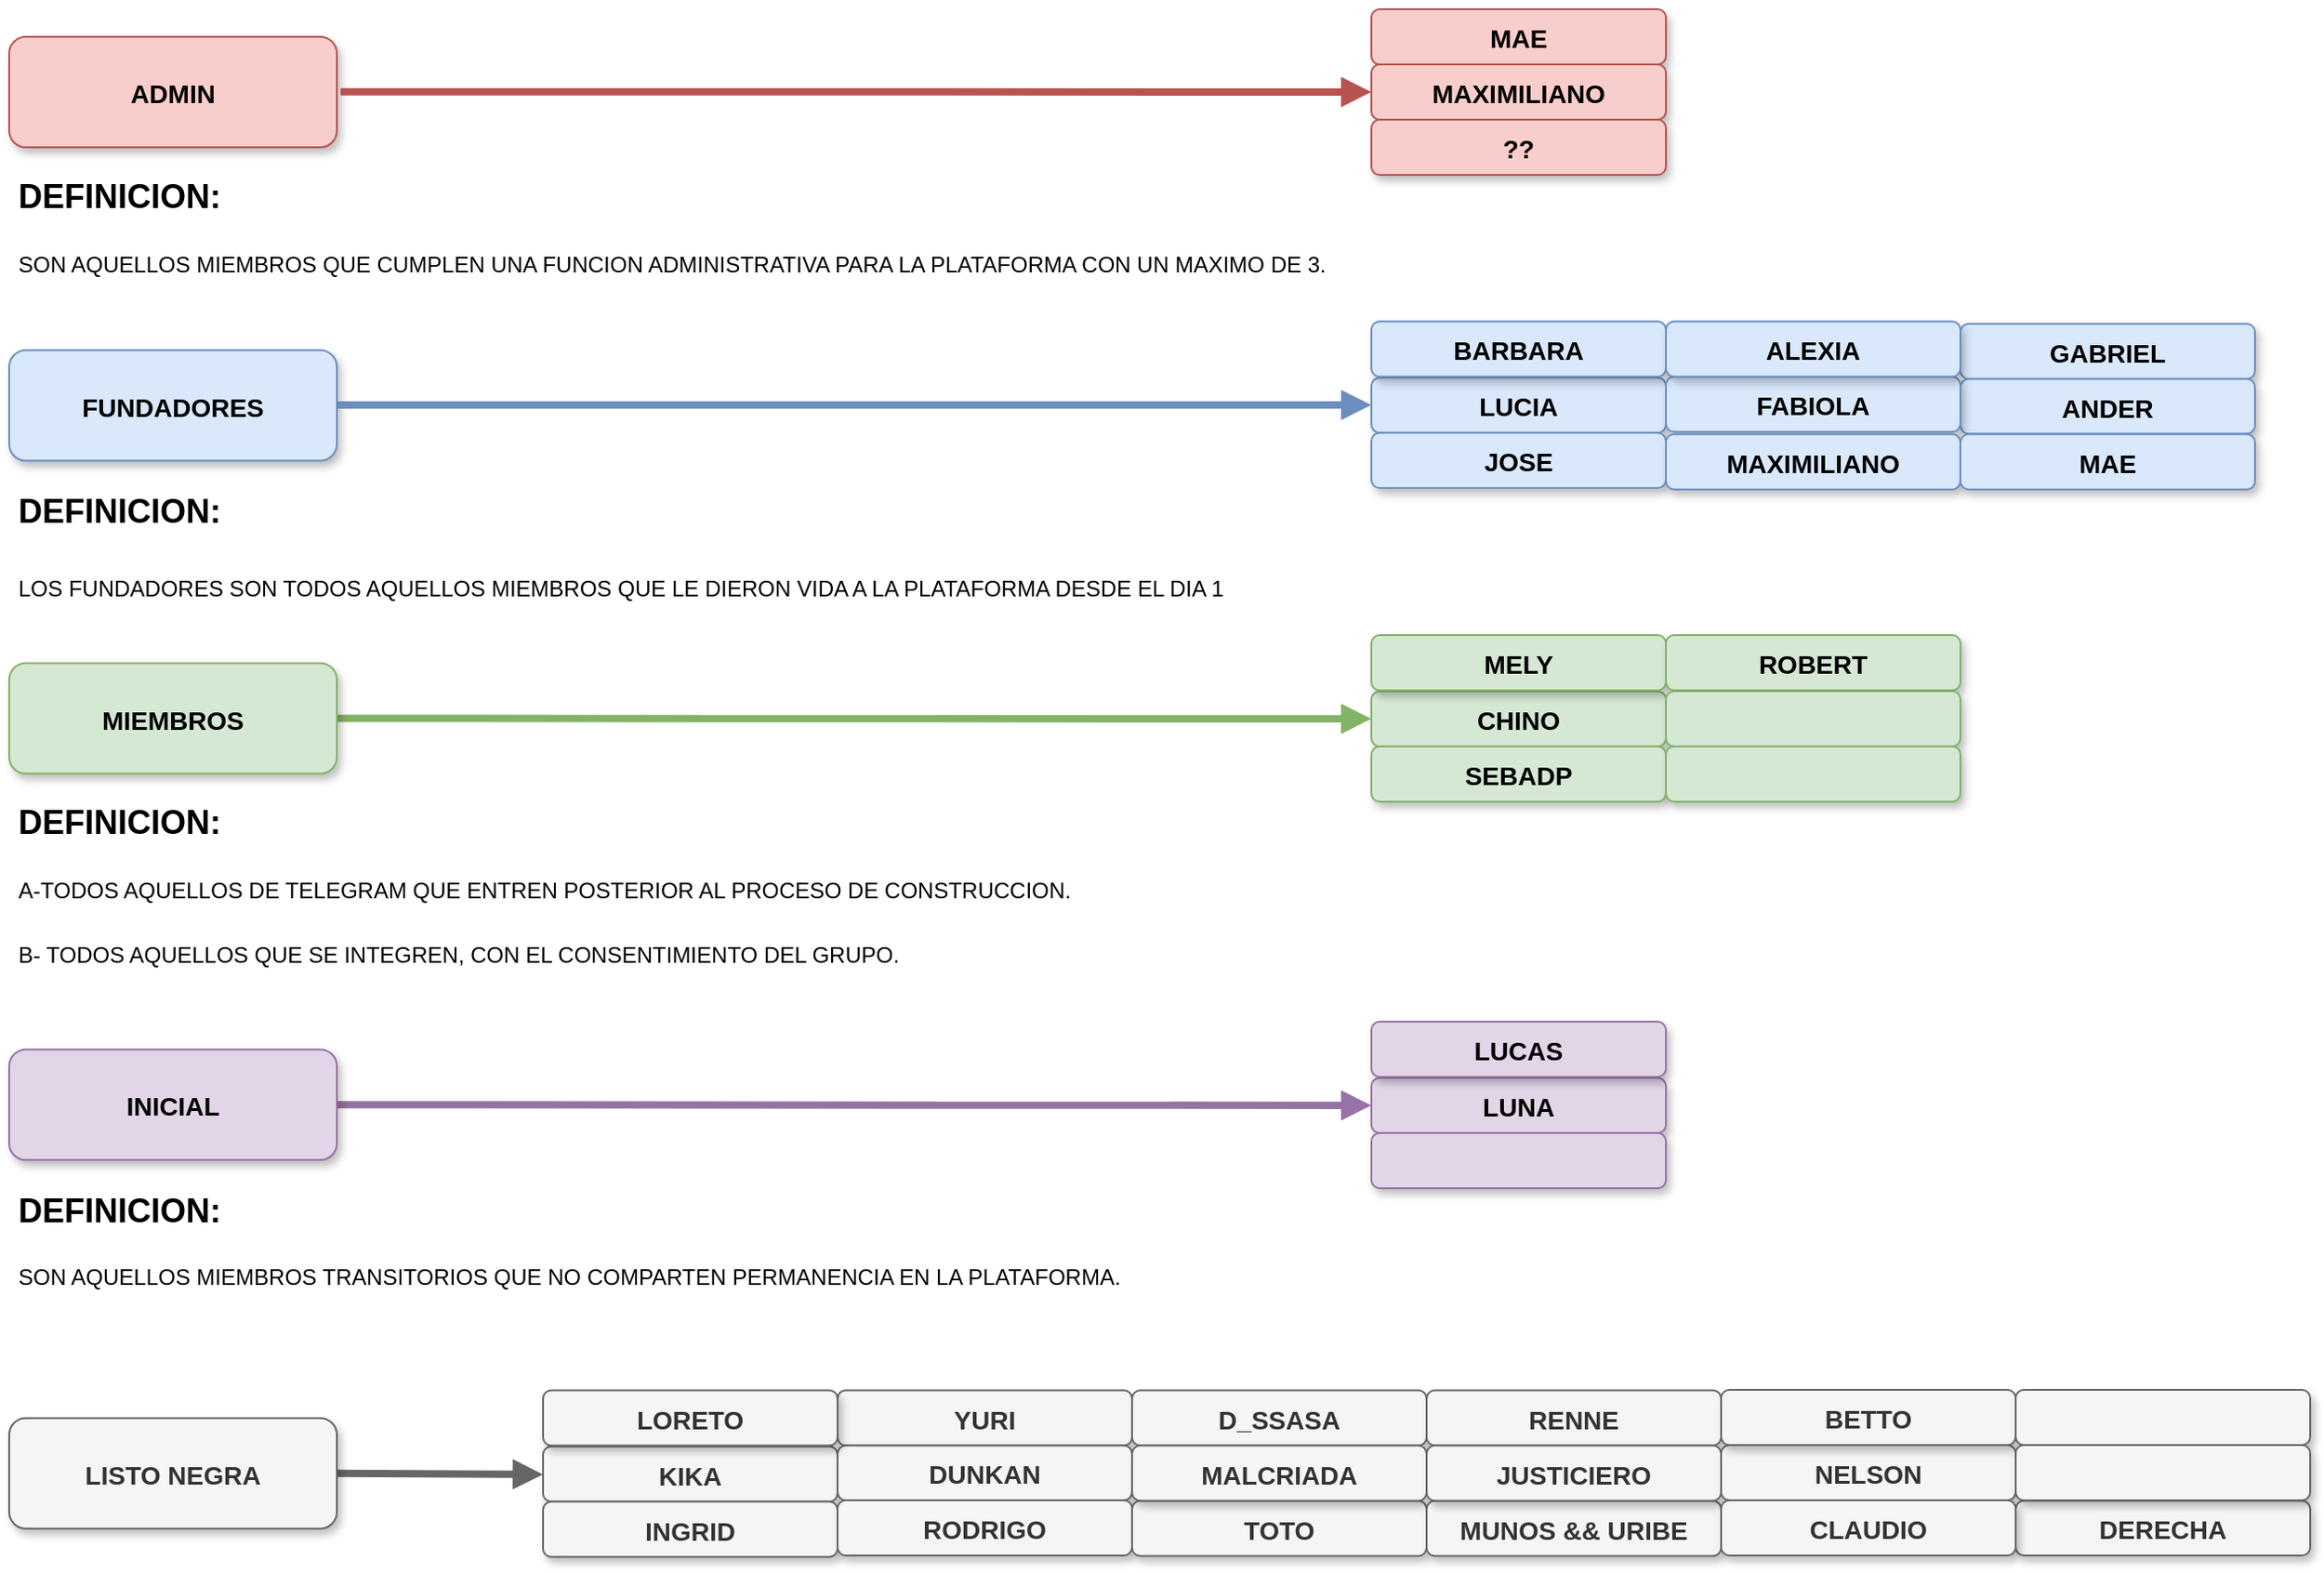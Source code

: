 <mxfile version="21.7.2" type="github">
  <diagram name="Page-1" id="97916047-d0de-89f5-080d-49f4d83e522f">
    <mxGraphModel dx="2143" dy="1166" grid="1" gridSize="10" guides="1" tooltips="1" connect="1" arrows="1" fold="1" page="1" pageScale="1.5" pageWidth="1169" pageHeight="827" background="none" math="0" shadow="0">
      <root>
        <mxCell id="0" />
        <mxCell id="1" parent="0" />
        <mxCell id="2" value="ADMIN" style="rounded=1;fillColor=#f8cecc;strokeColor=#b85450;shadow=1;fontStyle=1;fontSize=14;" parent="1" vertex="1">
          <mxGeometry x="80" y="95" width="178" height="60" as="geometry" />
        </mxCell>
        <mxCell id="3" value="GABRIEL" style="rounded=1;fillColor=#dae8fc;strokeColor=#6c8ebf;shadow=1;fontStyle=1;fontSize=14;" parent="1" vertex="1">
          <mxGeometry x="1140" y="250.88" width="160" height="30" as="geometry" />
        </mxCell>
        <mxCell id="5" value="LUCIA" style="rounded=1;fillColor=#dae8fc;strokeColor=#6c8ebf;shadow=1;fontStyle=1;fontSize=14;" parent="1" vertex="1">
          <mxGeometry x="820" y="280.13" width="160" height="30" as="geometry" />
        </mxCell>
        <mxCell id="6" value="ANDER" style="rounded=1;fillColor=#dae8fc;strokeColor=#6c8ebf;shadow=1;fontStyle=1;fontSize=14;" parent="1" vertex="1">
          <mxGeometry x="1140" y="280.88" width="160" height="29.75" as="geometry" />
        </mxCell>
        <mxCell id="7" value="MAE" style="rounded=1;fillColor=#f8cecc;strokeColor=#b85450;shadow=1;fontStyle=1;fontSize=14;" parent="1" vertex="1">
          <mxGeometry x="820" y="80" width="160" height="30" as="geometry" />
        </mxCell>
        <mxCell id="7cSLJ407KpUbuI0A1_Xu-68" value="JOSE" style="rounded=1;fillColor=#dae8fc;strokeColor=#6c8ebf;shadow=1;fontStyle=1;fontSize=14;" vertex="1" parent="1">
          <mxGeometry x="820" y="310.13" width="160" height="30" as="geometry" />
        </mxCell>
        <mxCell id="7cSLJ407KpUbuI0A1_Xu-71" value="BARBARA" style="rounded=1;fillColor=#dae8fc;strokeColor=#6c8ebf;shadow=1;fontStyle=1;fontSize=14;" vertex="1" parent="1">
          <mxGeometry x="820" y="249.63" width="160" height="30" as="geometry" />
        </mxCell>
        <mxCell id="7cSLJ407KpUbuI0A1_Xu-72" value="FABIOLA" style="rounded=1;fillColor=#dae8fc;strokeColor=#6c8ebf;shadow=1;fontStyle=1;fontSize=14;" vertex="1" parent="1">
          <mxGeometry x="980" y="279.63" width="160" height="30" as="geometry" />
        </mxCell>
        <mxCell id="7cSLJ407KpUbuI0A1_Xu-73" value="ALEXIA" style="rounded=1;fillColor=#dae8fc;strokeColor=#6c8ebf;shadow=1;fontStyle=1;fontSize=14;" vertex="1" parent="1">
          <mxGeometry x="980" y="249.63" width="160" height="30" as="geometry" />
        </mxCell>
        <mxCell id="7cSLJ407KpUbuI0A1_Xu-74" value="MAXIMILIANO" style="rounded=1;fillColor=#f8cecc;strokeColor=#b85450;shadow=1;fontStyle=1;fontSize=14;" vertex="1" parent="1">
          <mxGeometry x="820" y="110" width="160" height="30" as="geometry" />
        </mxCell>
        <mxCell id="7cSLJ407KpUbuI0A1_Xu-78" value="FUNDADORES" style="rounded=1;fillColor=#dae8fc;strokeColor=#6c8ebf;shadow=1;fontStyle=1;fontSize=14;" vertex="1" parent="1">
          <mxGeometry x="80" y="265.25" width="178" height="60" as="geometry" />
        </mxCell>
        <mxCell id="7cSLJ407KpUbuI0A1_Xu-79" value="" style="edgeStyle=elbowEdgeStyle;elbow=vertical;strokeWidth=4;endArrow=block;endFill=1;fontStyle=1;strokeColor=#b85450;exitX=1;exitY=0.5;exitDx=0;exitDy=0;entryX=0;entryY=0.5;entryDx=0;entryDy=0;fillColor=#f8cecc;" edge="1" parent="1" target="7cSLJ407KpUbuI0A1_Xu-74">
          <mxGeometry x="22" y="165.5" width="100" height="100" as="geometry">
            <mxPoint x="260" y="124.83" as="sourcePoint" />
            <mxPoint x="370" y="125" as="targetPoint" />
          </mxGeometry>
        </mxCell>
        <mxCell id="7cSLJ407KpUbuI0A1_Xu-80" value="" style="edgeStyle=elbowEdgeStyle;elbow=vertical;strokeWidth=4;endArrow=block;endFill=1;fontStyle=1;strokeColor=#82b366;exitX=1;exitY=0.5;exitDx=0;exitDy=0;entryX=0;entryY=0.5;entryDx=0;entryDy=0;fillColor=#d5e8d4;" edge="1" parent="1" source="7cSLJ407KpUbuI0A1_Xu-81" target="7cSLJ407KpUbuI0A1_Xu-83">
          <mxGeometry x="22" y="165.5" width="100" height="100" as="geometry">
            <mxPoint x="-99" y="659.75" as="sourcePoint" />
            <mxPoint x="370" y="466.13" as="targetPoint" />
          </mxGeometry>
        </mxCell>
        <mxCell id="7cSLJ407KpUbuI0A1_Xu-81" value="MIEMBROS" style="rounded=1;fillColor=#d5e8d4;strokeColor=#82b366;shadow=1;fontStyle=1;fontSize=14;" vertex="1" parent="1">
          <mxGeometry x="80" y="435.25" width="178" height="60" as="geometry" />
        </mxCell>
        <mxCell id="7cSLJ407KpUbuI0A1_Xu-83" value="CHINO" style="rounded=1;fillColor=#d5e8d4;strokeColor=#82b366;shadow=1;fontStyle=1;fontSize=14;" vertex="1" parent="1">
          <mxGeometry x="820" y="450.5" width="160" height="30" as="geometry" />
        </mxCell>
        <mxCell id="7cSLJ407KpUbuI0A1_Xu-85" value="SEBADP" style="rounded=1;fillColor=#d5e8d4;strokeColor=#82b366;shadow=1;fontStyle=1;fontSize=14;" vertex="1" parent="1">
          <mxGeometry x="820" y="480.5" width="160" height="30" as="geometry" />
        </mxCell>
        <mxCell id="7cSLJ407KpUbuI0A1_Xu-86" value="MELY" style="rounded=1;fillColor=#d5e8d4;strokeColor=#82b366;shadow=1;fontStyle=1;fontSize=14;" vertex="1" parent="1">
          <mxGeometry x="820" y="420" width="160" height="30" as="geometry" />
        </mxCell>
        <mxCell id="7cSLJ407KpUbuI0A1_Xu-89" value="MAXIMILIANO" style="rounded=1;fillColor=#dae8fc;strokeColor=#6c8ebf;shadow=1;fontStyle=1;fontSize=14;" vertex="1" parent="1">
          <mxGeometry x="980" y="310.88" width="160" height="30" as="geometry" />
        </mxCell>
        <mxCell id="7cSLJ407KpUbuI0A1_Xu-90" value="MAE" style="rounded=1;fillColor=#dae8fc;strokeColor=#6c8ebf;shadow=1;fontStyle=1;fontSize=14;" vertex="1" parent="1">
          <mxGeometry x="1140" y="310.88" width="160" height="30" as="geometry" />
        </mxCell>
        <mxCell id="7cSLJ407KpUbuI0A1_Xu-97" value="" style="edgeStyle=elbowEdgeStyle;elbow=vertical;strokeWidth=4;endArrow=block;endFill=1;fontStyle=1;strokeColor=#6c8ebf;exitX=1;exitY=0.5;exitDx=0;exitDy=0;entryX=0;entryY=0.5;entryDx=0;entryDy=0;fillColor=#dae8fc;" edge="1" parent="1" target="5">
          <mxGeometry x="22" y="165.5" width="100" height="100" as="geometry">
            <mxPoint x="258" y="295" as="sourcePoint" />
            <mxPoint x="368" y="295.17" as="targetPoint" />
          </mxGeometry>
        </mxCell>
        <mxCell id="7cSLJ407KpUbuI0A1_Xu-106" value="&lt;h1 style=&quot;font-size: 18px;&quot;&gt;&lt;font style=&quot;font-size: 18px;&quot;&gt;DEFINICION:&lt;/font&gt;&lt;/h1&gt;" style="text;html=1;strokeColor=none;fillColor=none;spacing=5;spacingTop=-20;whiteSpace=wrap;overflow=hidden;rounded=0;" vertex="1" parent="1">
          <mxGeometry x="80" y="340.62" width="280" height="24.51" as="geometry" />
        </mxCell>
        <mxCell id="7cSLJ407KpUbuI0A1_Xu-107" value="&lt;h1 style=&quot;&quot;&gt;&lt;font style=&quot;font-weight: normal; font-size: 12px;&quot;&gt;LOS FUNDADORES SON TODOS AQUELLOS MIEMBROS QUE LE DIERON VIDA A LA PLATAFORMA DESDE EL DIA 1&lt;/font&gt;&lt;/h1&gt;" style="text;html=1;strokeColor=none;fillColor=none;spacing=5;spacingTop=-20;whiteSpace=wrap;overflow=hidden;rounded=0;strokeWidth=1;" vertex="1" parent="1">
          <mxGeometry x="80" y="370.5" width="730" height="49.5" as="geometry" />
        </mxCell>
        <mxCell id="7cSLJ407KpUbuI0A1_Xu-108" value="&lt;h1 style=&quot;font-size: 18px;&quot;&gt;&lt;font style=&quot;font-size: 18px;&quot;&gt;DEFINICION:&lt;/font&gt;&lt;/h1&gt;" style="text;html=1;strokeColor=none;fillColor=none;spacing=5;spacingTop=-20;whiteSpace=wrap;overflow=hidden;rounded=0;" vertex="1" parent="1">
          <mxGeometry x="80" y="170" width="280" height="24.51" as="geometry" />
        </mxCell>
        <mxCell id="7cSLJ407KpUbuI0A1_Xu-109" value="&lt;h1 style=&quot;&quot;&gt;&lt;span style=&quot;font-size: 12px; font-weight: 400;&quot;&gt;SON AQUELLOS MIEMBROS QUE CUMPLEN UNA FUNCION ADMINISTRATIVA PARA LA PLATAFORMA CON UN MAXIMO DE 3.&lt;/span&gt;&lt;/h1&gt;" style="text;html=1;strokeColor=none;fillColor=none;spacing=5;spacingTop=-20;whiteSpace=wrap;overflow=hidden;rounded=0;strokeWidth=1;" vertex="1" parent="1">
          <mxGeometry x="80" y="194.51" width="730" height="100.49" as="geometry" />
        </mxCell>
        <mxCell id="7cSLJ407KpUbuI0A1_Xu-110" value="" style="edgeStyle=elbowEdgeStyle;elbow=vertical;strokeWidth=4;endArrow=block;endFill=1;fontStyle=1;strokeColor=#9673a6;exitX=1;exitY=0.5;exitDx=0;exitDy=0;fillColor=#e1d5e7;entryX=0;entryY=0.5;entryDx=0;entryDy=0;" edge="1" parent="1" source="7cSLJ407KpUbuI0A1_Xu-111" target="7cSLJ407KpUbuI0A1_Xu-113">
          <mxGeometry x="22" y="165.5" width="100" height="100" as="geometry">
            <mxPoint x="-99" y="869.63" as="sourcePoint" />
            <mxPoint x="370" y="676.01" as="targetPoint" />
          </mxGeometry>
        </mxCell>
        <mxCell id="7cSLJ407KpUbuI0A1_Xu-111" value="INICIAL" style="rounded=1;fillColor=#e1d5e7;strokeColor=#9673a6;shadow=1;fontStyle=1;fontSize=14;" vertex="1" parent="1">
          <mxGeometry x="80" y="645.13" width="178" height="60" as="geometry" />
        </mxCell>
        <mxCell id="7cSLJ407KpUbuI0A1_Xu-113" value="LUNA" style="rounded=1;fillColor=#e1d5e7;strokeColor=#9673a6;shadow=1;fontStyle=1;fontSize=14;" vertex="1" parent="1">
          <mxGeometry x="820" y="660.5" width="160" height="30" as="geometry" />
        </mxCell>
        <mxCell id="7cSLJ407KpUbuI0A1_Xu-115" value="" style="rounded=1;fillColor=#e1d5e7;strokeColor=#9673a6;shadow=1;fontStyle=1;fontSize=14;" vertex="1" parent="1">
          <mxGeometry x="820" y="690.5" width="160" height="30" as="geometry" />
        </mxCell>
        <mxCell id="7cSLJ407KpUbuI0A1_Xu-116" value="LUCAS" style="rounded=1;fillColor=#e1d5e7;strokeColor=#9673a6;shadow=1;fontStyle=1;fontSize=14;" vertex="1" parent="1">
          <mxGeometry x="820" y="630" width="160" height="30" as="geometry" />
        </mxCell>
        <mxCell id="7cSLJ407KpUbuI0A1_Xu-128" value="&lt;h1 style=&quot;font-size: 18px;&quot;&gt;&lt;font style=&quot;font-size: 18px;&quot;&gt;DEFINICION:&lt;/font&gt;&lt;/h1&gt;" style="text;html=1;strokeColor=none;fillColor=none;spacing=5;spacingTop=-20;whiteSpace=wrap;overflow=hidden;rounded=0;" vertex="1" parent="1">
          <mxGeometry x="80" y="510.12" width="280" height="24.51" as="geometry" />
        </mxCell>
        <mxCell id="7cSLJ407KpUbuI0A1_Xu-129" value="&lt;h1 style=&quot;&quot;&gt;&lt;span style=&quot;font-size: 12px; font-weight: normal; background-color: initial;&quot;&gt;B- TODOS AQUELLOS QUE SE INTEGREN, CON EL CONSENTIMIENTO DEL GRUPO.&lt;/span&gt;&lt;br&gt;&lt;/h1&gt;" style="text;html=1;strokeColor=none;fillColor=none;spacing=5;spacingTop=-20;whiteSpace=wrap;overflow=hidden;rounded=0;strokeWidth=1;" vertex="1" parent="1">
          <mxGeometry x="80" y="570.12" width="720" height="75.49" as="geometry" />
        </mxCell>
        <mxCell id="7cSLJ407KpUbuI0A1_Xu-130" value="&lt;h1 style=&quot;font-size: 18px;&quot;&gt;&lt;font style=&quot;font-size: 18px;&quot;&gt;DEFINICION:&lt;/font&gt;&lt;/h1&gt;" style="text;html=1;spacing=5;spacingTop=-20;whiteSpace=wrap;overflow=hidden;rounded=0;" vertex="1" parent="1">
          <mxGeometry x="80" y="720.5" width="280" height="24.51" as="geometry" />
        </mxCell>
        <mxCell id="7cSLJ407KpUbuI0A1_Xu-131" value="&lt;h1 style=&quot;&quot;&gt;&lt;span style=&quot;font-size: 12px; font-weight: 400;&quot;&gt;SON AQUELLOS MIEMBROS TRANSITORIOS QUE NO COMPARTEN PERMANENCIA EN LA PLATAFORMA.&lt;/span&gt;&lt;/h1&gt;" style="text;html=1;strokeColor=none;fillColor=none;spacing=5;spacingTop=-20;whiteSpace=wrap;overflow=hidden;rounded=0;strokeWidth=1;" vertex="1" parent="1">
          <mxGeometry x="80" y="745.01" width="730" height="44.99" as="geometry" />
        </mxCell>
        <mxCell id="7cSLJ407KpUbuI0A1_Xu-132" value="&lt;h1 style=&quot;&quot;&gt;&lt;span style=&quot;font-size: 12px; font-weight: normal; background-color: initial;&quot;&gt;A-TODOS AQUELLOS DE TELEGRAM QUE ENTREN POSTERIOR AL PROCESO DE CONSTRUCCION.&amp;nbsp;&lt;/span&gt;&lt;br&gt;&lt;/h1&gt;" style="text;html=1;strokeColor=none;fillColor=none;spacing=5;spacingTop=-20;whiteSpace=wrap;overflow=hidden;rounded=0;strokeWidth=1;" vertex="1" parent="1">
          <mxGeometry x="80" y="534.63" width="720" height="45.49" as="geometry" />
        </mxCell>
        <mxCell id="7cSLJ407KpUbuI0A1_Xu-133" value="" style="edgeStyle=elbowEdgeStyle;elbow=vertical;strokeWidth=4;endArrow=block;endFill=1;fontStyle=1;strokeColor=#666666;exitX=1;exitY=0.5;exitDx=0;exitDy=0;fillColor=#f5f5f5;" edge="1" parent="1" source="7cSLJ407KpUbuI0A1_Xu-134">
          <mxGeometry x="22" y="165.5" width="100" height="100" as="geometry">
            <mxPoint x="-99" y="1069.88" as="sourcePoint" />
            <mxPoint x="370" y="876.26" as="targetPoint" />
          </mxGeometry>
        </mxCell>
        <mxCell id="7cSLJ407KpUbuI0A1_Xu-134" value="LISTO NEGRA" style="rounded=1;fillColor=#f5f5f5;strokeColor=#666666;shadow=1;fontStyle=1;fontSize=14;fontColor=#333333;" vertex="1" parent="1">
          <mxGeometry x="80" y="845.38" width="178" height="60" as="geometry" />
        </mxCell>
        <mxCell id="7cSLJ407KpUbuI0A1_Xu-135" value="YURI" style="rounded=1;fillColor=#f5f5f5;strokeColor=#666666;shadow=1;fontStyle=1;fontSize=14;fontColor=#333333;" vertex="1" parent="1">
          <mxGeometry x="530" y="830.25" width="160" height="30" as="geometry" />
        </mxCell>
        <mxCell id="7cSLJ407KpUbuI0A1_Xu-136" value="KIKA" style="rounded=1;fillColor=#f5f5f5;strokeColor=#666666;shadow=1;fontStyle=1;fontSize=14;fontColor=#333333;" vertex="1" parent="1">
          <mxGeometry x="370" y="860.75" width="160" height="30" as="geometry" />
        </mxCell>
        <mxCell id="7cSLJ407KpUbuI0A1_Xu-137" value="DUNKAN" style="rounded=1;fillColor=#f5f5f5;strokeColor=#666666;shadow=1;fontStyle=1;fontSize=14;fontColor=#333333;" vertex="1" parent="1">
          <mxGeometry x="530" y="860.25" width="160" height="29.75" as="geometry" />
        </mxCell>
        <mxCell id="7cSLJ407KpUbuI0A1_Xu-138" value="INGRID" style="rounded=1;fillColor=#f5f5f5;strokeColor=#666666;shadow=1;fontStyle=1;fontSize=14;fontColor=#333333;" vertex="1" parent="1">
          <mxGeometry x="370" y="890.75" width="160" height="30" as="geometry" />
        </mxCell>
        <mxCell id="7cSLJ407KpUbuI0A1_Xu-139" value="LORETO" style="rounded=1;fillColor=#f5f5f5;strokeColor=#666666;shadow=1;fontStyle=1;fontSize=14;fontColor=#333333;" vertex="1" parent="1">
          <mxGeometry x="370" y="830.25" width="160" height="30" as="geometry" />
        </mxCell>
        <mxCell id="7cSLJ407KpUbuI0A1_Xu-140" value="D_SSASA" style="rounded=1;fillColor=#f5f5f5;strokeColor=#666666;shadow=1;fontStyle=1;fontSize=14;fontColor=#333333;" vertex="1" parent="1">
          <mxGeometry x="690" y="830.25" width="160" height="30" as="geometry" />
        </mxCell>
        <mxCell id="7cSLJ407KpUbuI0A1_Xu-141" value="RODRIGO" style="rounded=1;fillColor=#f5f5f5;strokeColor=#666666;shadow=1;fontStyle=1;fontSize=14;fontColor=#333333;" vertex="1" parent="1">
          <mxGeometry x="530" y="890" width="160" height="30" as="geometry" />
        </mxCell>
        <mxCell id="7cSLJ407KpUbuI0A1_Xu-142" value="TOTO" style="rounded=1;fillColor=#f5f5f5;strokeColor=#666666;shadow=1;fontStyle=1;fontSize=14;fontColor=#333333;" vertex="1" parent="1">
          <mxGeometry x="690" y="890.25" width="160" height="30" as="geometry" />
        </mxCell>
        <mxCell id="7cSLJ407KpUbuI0A1_Xu-143" value="MALCRIADA" style="rounded=1;fillColor=#f5f5f5;strokeColor=#666666;shadow=1;fontStyle=1;fontSize=14;fontColor=#333333;" vertex="1" parent="1">
          <mxGeometry x="690" y="860.25" width="160" height="30" as="geometry" />
        </mxCell>
        <mxCell id="7cSLJ407KpUbuI0A1_Xu-144" value="RENNE" style="rounded=1;fillColor=#f5f5f5;strokeColor=#666666;shadow=1;fontStyle=1;fontSize=14;fontColor=#333333;" vertex="1" parent="1">
          <mxGeometry x="850" y="830.25" width="160" height="30" as="geometry" />
        </mxCell>
        <mxCell id="7cSLJ407KpUbuI0A1_Xu-145" value="MUNOS &amp;&amp; URIBE" style="rounded=1;fillColor=#f5f5f5;strokeColor=#666666;shadow=1;fontStyle=1;fontSize=14;fontColor=#333333;" vertex="1" parent="1">
          <mxGeometry x="850" y="890.25" width="160" height="30" as="geometry" />
        </mxCell>
        <mxCell id="7cSLJ407KpUbuI0A1_Xu-146" value="JUSTICIERO" style="rounded=1;fillColor=#f5f5f5;strokeColor=#666666;shadow=1;fontStyle=1;fontSize=14;fontColor=#333333;" vertex="1" parent="1">
          <mxGeometry x="850" y="860.25" width="160" height="30" as="geometry" />
        </mxCell>
        <mxCell id="7cSLJ407KpUbuI0A1_Xu-147" value="NELSON" style="rounded=1;fillColor=#f5f5f5;strokeColor=#666666;shadow=1;fontStyle=1;fontSize=14;fontColor=#333333;" vertex="1" parent="1">
          <mxGeometry x="1010" y="860" width="160" height="30" as="geometry" />
        </mxCell>
        <mxCell id="7cSLJ407KpUbuI0A1_Xu-148" value="BETTO" style="rounded=1;fillColor=#f5f5f5;strokeColor=#666666;shadow=1;fontStyle=1;fontSize=14;fontColor=#333333;" vertex="1" parent="1">
          <mxGeometry x="1010" y="830" width="160" height="30" as="geometry" />
        </mxCell>
        <mxCell id="7cSLJ407KpUbuI0A1_Xu-149" value="DERECHA" style="rounded=1;fillColor=#f5f5f5;strokeColor=#666666;shadow=1;fontStyle=1;fontSize=14;fontColor=#333333;" vertex="1" parent="1">
          <mxGeometry x="1170" y="890.25" width="160" height="29.75" as="geometry" />
        </mxCell>
        <mxCell id="7cSLJ407KpUbuI0A1_Xu-154" value="CLAUDIO" style="rounded=1;fillColor=#f5f5f5;strokeColor=#666666;shadow=1;fontStyle=1;fontSize=14;fontColor=#333333;" vertex="1" parent="1">
          <mxGeometry x="1010" y="890" width="160" height="30" as="geometry" />
        </mxCell>
        <mxCell id="7cSLJ407KpUbuI0A1_Xu-155" value="" style="rounded=1;fillColor=#f5f5f5;strokeColor=#666666;shadow=1;fontStyle=1;fontSize=14;fontColor=#333333;" vertex="1" parent="1">
          <mxGeometry x="1170" y="830" width="160" height="30" as="geometry" />
        </mxCell>
        <mxCell id="7cSLJ407KpUbuI0A1_Xu-156" value="" style="rounded=1;fillColor=#f5f5f5;strokeColor=#666666;shadow=1;fontStyle=1;fontSize=14;fontColor=#333333;" vertex="1" parent="1">
          <mxGeometry x="1170" y="860" width="160" height="30" as="geometry" />
        </mxCell>
        <mxCell id="7cSLJ407KpUbuI0A1_Xu-175" value="??" style="rounded=1;fillColor=#f8cecc;strokeColor=#b85450;shadow=1;fontStyle=1;fontSize=14;" vertex="1" parent="1">
          <mxGeometry x="820" y="140" width="160" height="30" as="geometry" />
        </mxCell>
        <mxCell id="7cSLJ407KpUbuI0A1_Xu-176" value="ROBERT" style="rounded=1;fillColor=#d5e8d4;strokeColor=#82b366;shadow=1;fontStyle=1;fontSize=14;" vertex="1" parent="1">
          <mxGeometry x="980" y="420" width="160" height="30" as="geometry" />
        </mxCell>
        <mxCell id="7cSLJ407KpUbuI0A1_Xu-177" value="" style="rounded=1;fillColor=#d5e8d4;strokeColor=#82b366;shadow=1;fontStyle=1;fontSize=14;" vertex="1" parent="1">
          <mxGeometry x="980" y="450.5" width="160" height="30" as="geometry" />
        </mxCell>
        <mxCell id="7cSLJ407KpUbuI0A1_Xu-178" value="" style="rounded=1;fillColor=#d5e8d4;strokeColor=#82b366;shadow=1;fontStyle=1;fontSize=14;" vertex="1" parent="1">
          <mxGeometry x="980" y="480.5" width="160" height="30" as="geometry" />
        </mxCell>
      </root>
    </mxGraphModel>
  </diagram>
</mxfile>

